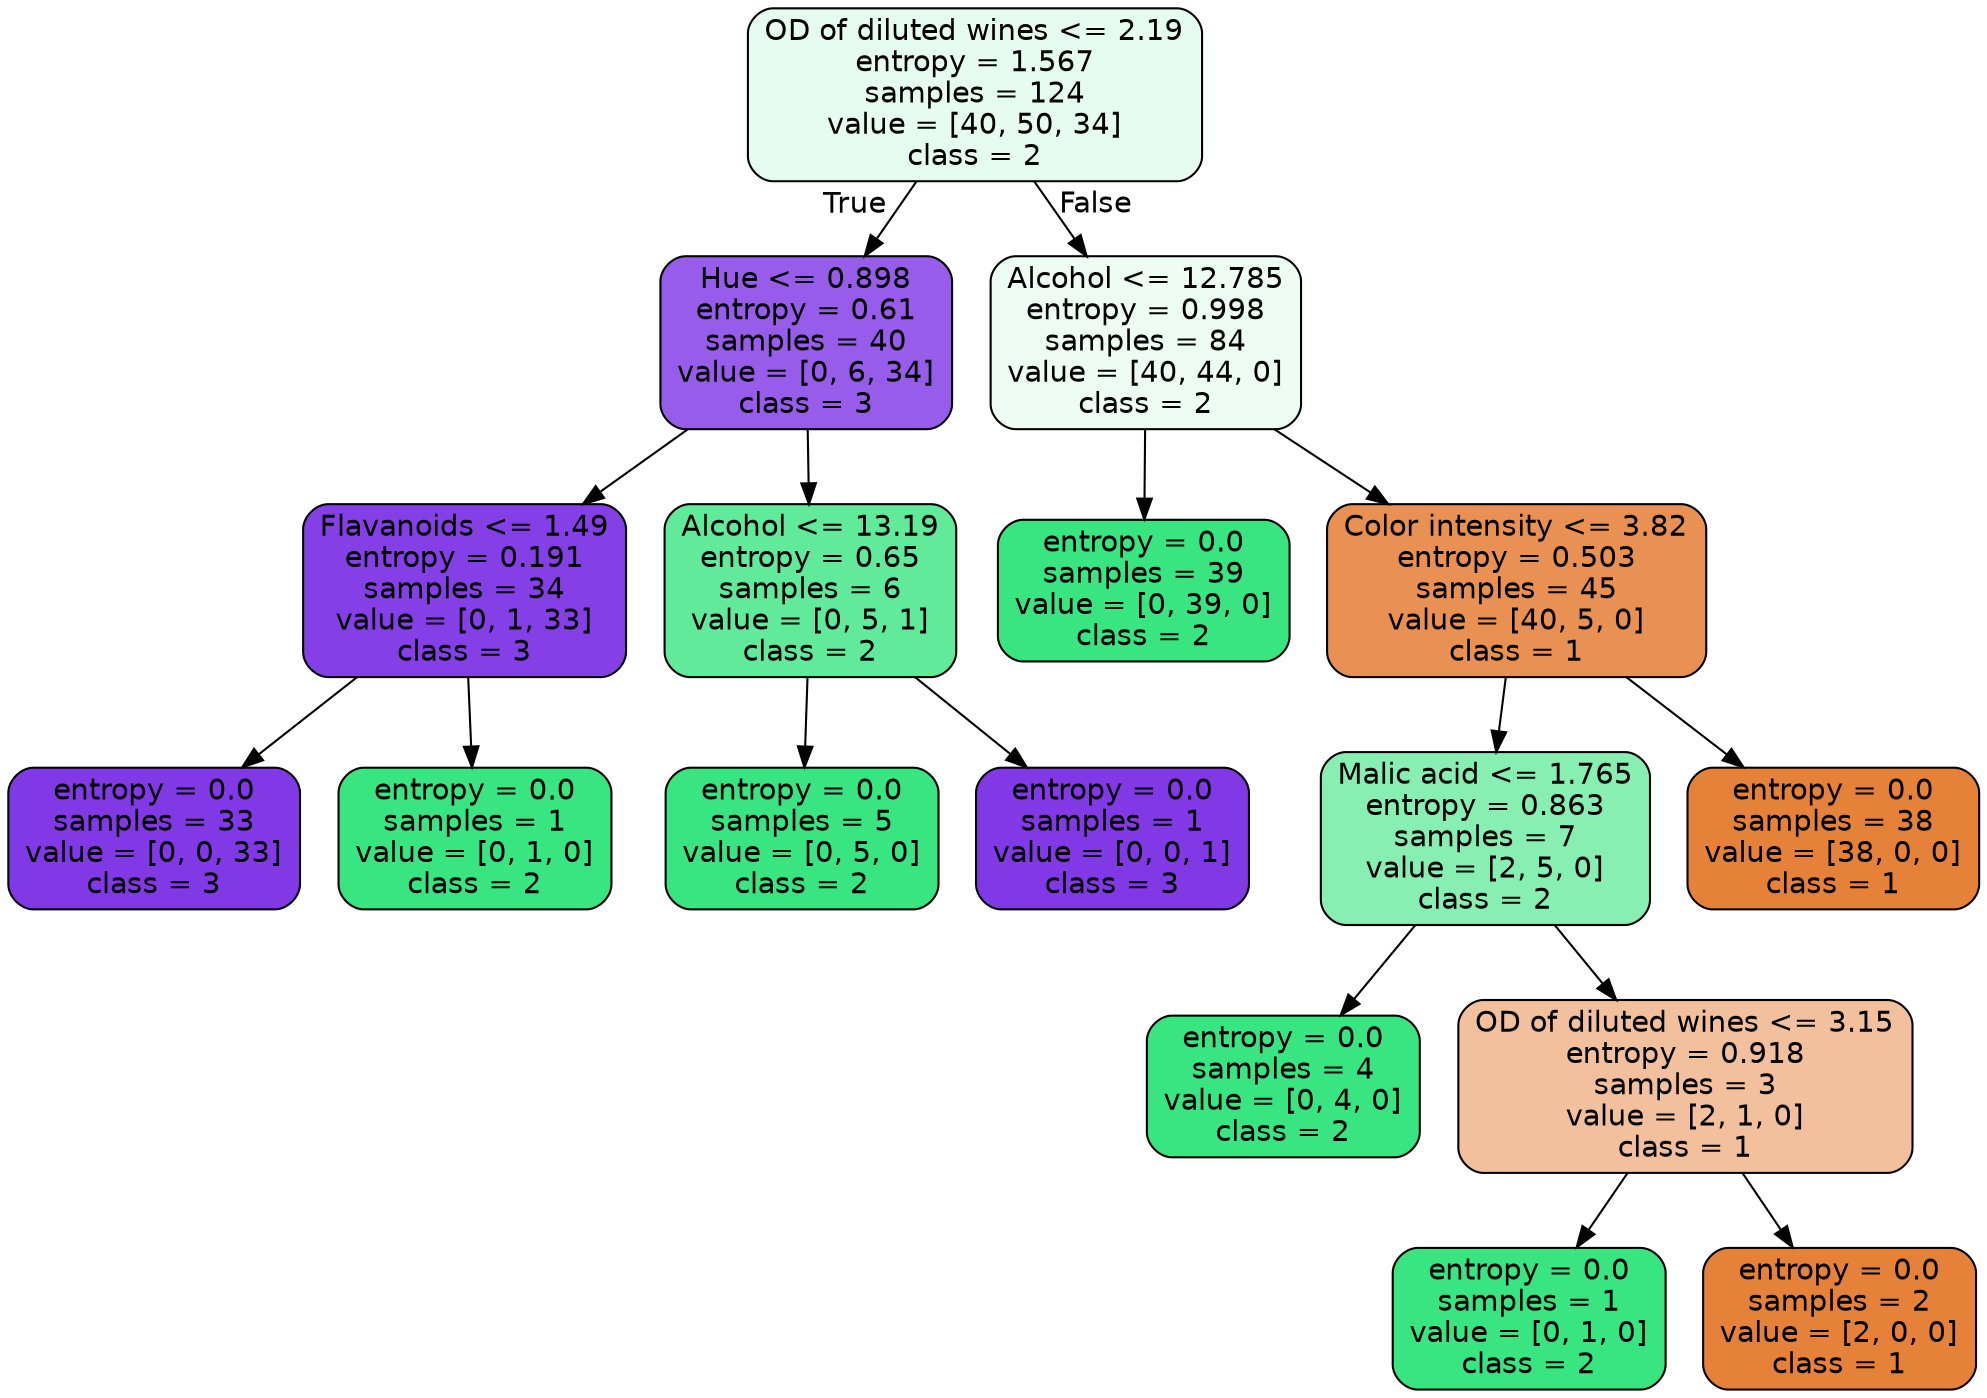 digraph Tree {
node [shape=box, style="filled, rounded", color="black", fontname="helvetica"] ;
edge [fontname="helvetica"] ;
0 [label="OD of diluted wines <= 2.19\nentropy = 1.567\nsamples = 124\nvalue = [40, 50, 34]\nclass = 2", fillcolor="#e7fcf0"] ;
1 [label="Hue <= 0.898\nentropy = 0.61\nsamples = 40\nvalue = [0, 6, 34]\nclass = 3", fillcolor="#975cea"] ;
0 -> 1 [labeldistance=2.5, labelangle=45, headlabel="True"] ;
2 [label="Flavanoids <= 1.49\nentropy = 0.191\nsamples = 34\nvalue = [0, 1, 33]\nclass = 3", fillcolor="#853fe6"] ;
1 -> 2 ;
3 [label="entropy = 0.0\nsamples = 33\nvalue = [0, 0, 33]\nclass = 3", fillcolor="#8139e5"] ;
2 -> 3 ;
4 [label="entropy = 0.0\nsamples = 1\nvalue = [0, 1, 0]\nclass = 2", fillcolor="#39e581"] ;
2 -> 4 ;
5 [label="Alcohol <= 13.19\nentropy = 0.65\nsamples = 6\nvalue = [0, 5, 1]\nclass = 2", fillcolor="#61ea9a"] ;
1 -> 5 ;
6 [label="entropy = 0.0\nsamples = 5\nvalue = [0, 5, 0]\nclass = 2", fillcolor="#39e581"] ;
5 -> 6 ;
7 [label="entropy = 0.0\nsamples = 1\nvalue = [0, 0, 1]\nclass = 3", fillcolor="#8139e5"] ;
5 -> 7 ;
8 [label="Alcohol <= 12.785\nentropy = 0.998\nsamples = 84\nvalue = [40, 44, 0]\nclass = 2", fillcolor="#edfdf4"] ;
0 -> 8 [labeldistance=2.5, labelangle=-45, headlabel="False"] ;
9 [label="entropy = 0.0\nsamples = 39\nvalue = [0, 39, 0]\nclass = 2", fillcolor="#39e581"] ;
8 -> 9 ;
10 [label="Color intensity <= 3.82\nentropy = 0.503\nsamples = 45\nvalue = [40, 5, 0]\nclass = 1", fillcolor="#e89152"] ;
8 -> 10 ;
11 [label="Malic acid <= 1.765\nentropy = 0.863\nsamples = 7\nvalue = [2, 5, 0]\nclass = 2", fillcolor="#88efb3"] ;
10 -> 11 ;
12 [label="entropy = 0.0\nsamples = 4\nvalue = [0, 4, 0]\nclass = 2", fillcolor="#39e581"] ;
11 -> 12 ;
13 [label="OD of diluted wines <= 3.15\nentropy = 0.918\nsamples = 3\nvalue = [2, 1, 0]\nclass = 1", fillcolor="#f2c09c"] ;
11 -> 13 ;
14 [label="entropy = 0.0\nsamples = 1\nvalue = [0, 1, 0]\nclass = 2", fillcolor="#39e581"] ;
13 -> 14 ;
15 [label="entropy = 0.0\nsamples = 2\nvalue = [2, 0, 0]\nclass = 1", fillcolor="#e58139"] ;
13 -> 15 ;
16 [label="entropy = 0.0\nsamples = 38\nvalue = [38, 0, 0]\nclass = 1", fillcolor="#e58139"] ;
10 -> 16 ;
}
